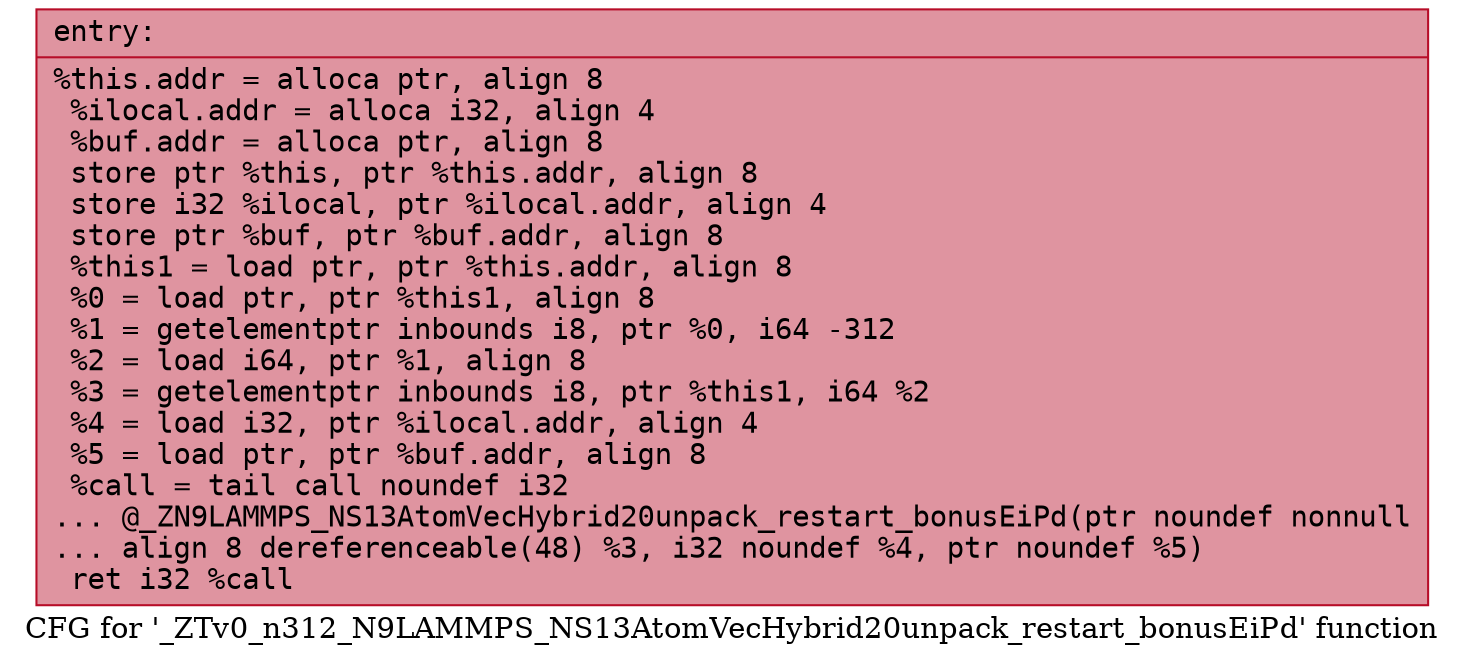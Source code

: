 digraph "CFG for '_ZTv0_n312_N9LAMMPS_NS13AtomVecHybrid20unpack_restart_bonusEiPd' function" {
	label="CFG for '_ZTv0_n312_N9LAMMPS_NS13AtomVecHybrid20unpack_restart_bonusEiPd' function";

	Node0x557e2af87b70 [shape=record,color="#b70d28ff", style=filled, fillcolor="#b70d2870" fontname="Courier",label="{entry:\l|  %this.addr = alloca ptr, align 8\l  %ilocal.addr = alloca i32, align 4\l  %buf.addr = alloca ptr, align 8\l  store ptr %this, ptr %this.addr, align 8\l  store i32 %ilocal, ptr %ilocal.addr, align 4\l  store ptr %buf, ptr %buf.addr, align 8\l  %this1 = load ptr, ptr %this.addr, align 8\l  %0 = load ptr, ptr %this1, align 8\l  %1 = getelementptr inbounds i8, ptr %0, i64 -312\l  %2 = load i64, ptr %1, align 8\l  %3 = getelementptr inbounds i8, ptr %this1, i64 %2\l  %4 = load i32, ptr %ilocal.addr, align 4\l  %5 = load ptr, ptr %buf.addr, align 8\l  %call = tail call noundef i32\l... @_ZN9LAMMPS_NS13AtomVecHybrid20unpack_restart_bonusEiPd(ptr noundef nonnull\l... align 8 dereferenceable(48) %3, i32 noundef %4, ptr noundef %5)\l  ret i32 %call\l}"];
}

